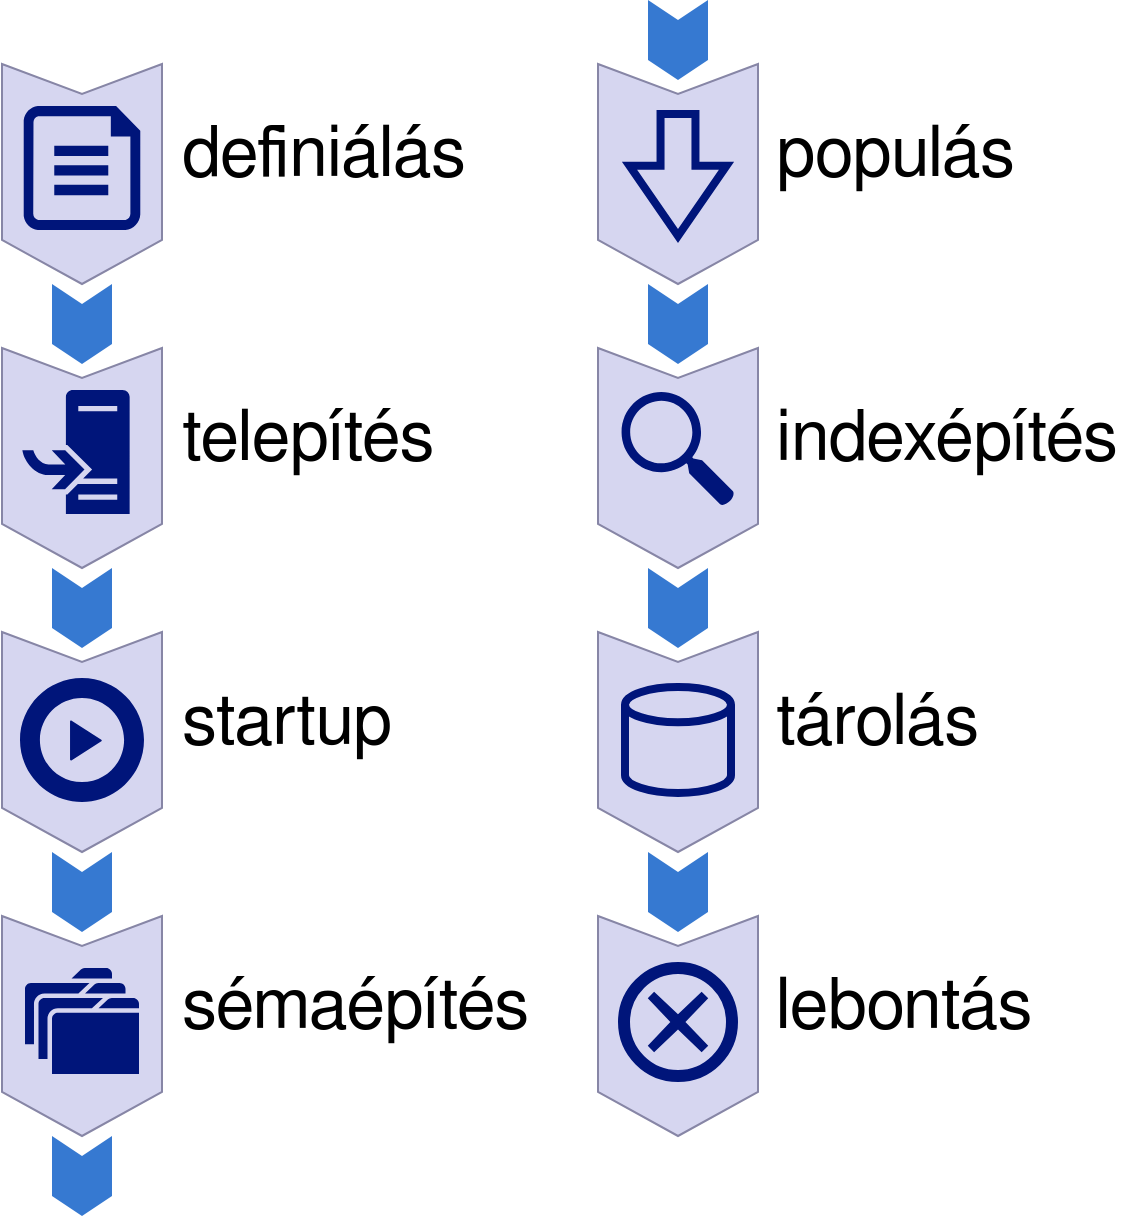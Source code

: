 <mxfile version="22.1.2" type="device">
  <diagram name="1 oldal" id="DIgVYx_RZ0v3rWbxZUPh">
    <mxGraphModel dx="1434" dy="962" grid="0" gridSize="10" guides="1" tooltips="1" connect="1" arrows="1" fold="1" page="1" pageScale="1" pageWidth="827" pageHeight="1169" math="0" shadow="0">
      <root>
        <mxCell id="0" />
        <mxCell id="1" parent="0" />
        <mxCell id="aLR71DNiDiqWkbLxoKwF-1" value="" style="html=1;shadow=0;dashed=0;align=center;verticalAlign=middle;shape=mxgraph.arrows2.arrow;dy=0;dx=22;notch=15;direction=south;fillColor=#D6D6F0;strokeColor=#8786A6;" parent="1" vertex="1">
          <mxGeometry x="162" y="200" width="80" height="110" as="geometry" />
        </mxCell>
        <mxCell id="aLR71DNiDiqWkbLxoKwF-4" value="definiálás" style="text;strokeColor=none;fillColor=none;html=1;fontSize=35;fontStyle=0;verticalAlign=middle;align=left;fontFamily=FreeSans;horizontal=1;" parent="1" vertex="1">
          <mxGeometry x="250" y="212" width="180" height="65" as="geometry" />
        </mxCell>
        <mxCell id="aLR71DNiDiqWkbLxoKwF-8" value="" style="html=1;shadow=0;dashed=0;align=center;verticalAlign=middle;shape=mxgraph.arrows2.arrow;dy=0;dx=22;notch=15;direction=south;fillColor=#D6D6F0;strokeColor=#8786A6;" parent="1" vertex="1">
          <mxGeometry x="162" y="342" width="80" height="110" as="geometry" />
        </mxCell>
        <mxCell id="aLR71DNiDiqWkbLxoKwF-9" value="" style="html=1;shadow=0;dashed=0;align=center;verticalAlign=middle;shape=mxgraph.arrows2.arrow;dy=0;dx=10;notch=10;direction=south;labelBackgroundColor=none;strokeColor=none;fillColor=#3679D1;" parent="1" vertex="1">
          <mxGeometry x="187" y="310" width="30" height="40" as="geometry" />
        </mxCell>
        <mxCell id="aLR71DNiDiqWkbLxoKwF-10" value="telepítés" style="text;strokeColor=none;fillColor=none;html=1;fontSize=35;fontStyle=0;verticalAlign=middle;align=left;fontFamily=FreeSans;horizontal=1;" parent="1" vertex="1">
          <mxGeometry x="250" y="354" width="180" height="65" as="geometry" />
        </mxCell>
        <mxCell id="aLR71DNiDiqWkbLxoKwF-13" value="" style="html=1;shadow=0;dashed=0;align=center;verticalAlign=middle;shape=mxgraph.arrows2.arrow;dy=0;dx=22;notch=15;direction=south;fillColor=#D6D6F0;strokeColor=#8786A6;" parent="1" vertex="1">
          <mxGeometry x="162" y="484" width="80" height="110" as="geometry" />
        </mxCell>
        <mxCell id="aLR71DNiDiqWkbLxoKwF-14" value="" style="html=1;shadow=0;dashed=0;align=center;verticalAlign=middle;shape=mxgraph.arrows2.arrow;dy=0;dx=10;notch=10;direction=south;labelBackgroundColor=none;strokeColor=none;fillColor=#3679D1;" parent="1" vertex="1">
          <mxGeometry x="187" y="452" width="30" height="40" as="geometry" />
        </mxCell>
        <mxCell id="aLR71DNiDiqWkbLxoKwF-15" value="startup" style="text;strokeColor=none;fillColor=none;html=1;fontSize=35;fontStyle=0;verticalAlign=middle;align=left;fontFamily=FreeSans;horizontal=1;" parent="1" vertex="1">
          <mxGeometry x="250" y="496" width="180" height="65" as="geometry" />
        </mxCell>
        <mxCell id="aLR71DNiDiqWkbLxoKwF-16" value="" style="html=1;shadow=0;dashed=0;align=center;verticalAlign=middle;shape=mxgraph.arrows2.arrow;dy=0;dx=22;notch=15;direction=south;fillColor=#D6D6F0;strokeColor=#8786A6;" parent="1" vertex="1">
          <mxGeometry x="162" y="626" width="80" height="110" as="geometry" />
        </mxCell>
        <mxCell id="aLR71DNiDiqWkbLxoKwF-17" value="" style="html=1;shadow=0;dashed=0;align=center;verticalAlign=middle;shape=mxgraph.arrows2.arrow;dy=0;dx=10;notch=10;direction=south;labelBackgroundColor=none;strokeColor=none;fillColor=#3679D1;" parent="1" vertex="1">
          <mxGeometry x="187" y="594" width="30" height="40" as="geometry" />
        </mxCell>
        <mxCell id="aLR71DNiDiqWkbLxoKwF-18" value="sémaépítés" style="text;strokeColor=none;fillColor=none;html=1;fontSize=35;fontStyle=0;verticalAlign=middle;align=left;fontFamily=FreeSans;horizontal=1;" parent="1" vertex="1">
          <mxGeometry x="250" y="638" width="180" height="65" as="geometry" />
        </mxCell>
        <mxCell id="aLR71DNiDiqWkbLxoKwF-20" value="" style="html=1;shadow=0;dashed=0;align=center;verticalAlign=middle;shape=mxgraph.arrows2.arrow;dy=0;dx=22;notch=15;direction=south;fillColor=#D6D6F0;strokeColor=#8786A6;" parent="1" vertex="1">
          <mxGeometry x="460" y="200" width="80" height="110" as="geometry" />
        </mxCell>
        <mxCell id="aLR71DNiDiqWkbLxoKwF-21" value="populás" style="text;strokeColor=none;fillColor=none;html=1;fontSize=35;fontStyle=0;verticalAlign=middle;align=left;fontFamily=FreeSans;horizontal=1;" parent="1" vertex="1">
          <mxGeometry x="547" y="212" width="180" height="65" as="geometry" />
        </mxCell>
        <mxCell id="aLR71DNiDiqWkbLxoKwF-22" value="" style="html=1;shadow=0;dashed=0;align=center;verticalAlign=middle;shape=mxgraph.arrows2.arrow;dy=0;dx=22;notch=15;direction=south;fillColor=#D6D6F0;strokeColor=#8786A6;" parent="1" vertex="1">
          <mxGeometry x="460" y="342" width="80" height="110" as="geometry" />
        </mxCell>
        <mxCell id="aLR71DNiDiqWkbLxoKwF-23" value="" style="html=1;shadow=0;dashed=0;align=center;verticalAlign=middle;shape=mxgraph.arrows2.arrow;dy=0;dx=10;notch=10;direction=south;labelBackgroundColor=none;strokeColor=none;fillColor=#3679D1;" parent="1" vertex="1">
          <mxGeometry x="485" y="310" width="30" height="40" as="geometry" />
        </mxCell>
        <mxCell id="aLR71DNiDiqWkbLxoKwF-24" value="indexépítés" style="text;strokeColor=none;fillColor=none;html=1;fontSize=35;fontStyle=0;verticalAlign=middle;align=left;fontFamily=FreeSans;horizontal=1;" parent="1" vertex="1">
          <mxGeometry x="547" y="354" width="180" height="65" as="geometry" />
        </mxCell>
        <mxCell id="aLR71DNiDiqWkbLxoKwF-25" value="" style="html=1;shadow=0;dashed=0;align=center;verticalAlign=middle;shape=mxgraph.arrows2.arrow;dy=0;dx=22;notch=15;direction=south;fillColor=#D6D6F0;strokeColor=#8786A6;" parent="1" vertex="1">
          <mxGeometry x="460" y="484" width="80" height="110" as="geometry" />
        </mxCell>
        <mxCell id="aLR71DNiDiqWkbLxoKwF-26" value="" style="html=1;shadow=0;dashed=0;align=center;verticalAlign=middle;shape=mxgraph.arrows2.arrow;dy=0;dx=10;notch=10;direction=south;labelBackgroundColor=none;strokeColor=none;fillColor=#3679D1;" parent="1" vertex="1">
          <mxGeometry x="485" y="452" width="30" height="40" as="geometry" />
        </mxCell>
        <mxCell id="aLR71DNiDiqWkbLxoKwF-27" value="tárolás" style="text;strokeColor=none;fillColor=none;html=1;fontSize=35;fontStyle=0;verticalAlign=middle;align=left;fontFamily=FreeSans;horizontal=1;" parent="1" vertex="1">
          <mxGeometry x="547" y="496" width="180" height="65" as="geometry" />
        </mxCell>
        <mxCell id="aLR71DNiDiqWkbLxoKwF-28" value="" style="html=1;shadow=0;dashed=0;align=center;verticalAlign=middle;shape=mxgraph.arrows2.arrow;dy=0;dx=22;notch=15;direction=south;fillColor=#D6D6F0;strokeColor=#8786A6;" parent="1" vertex="1">
          <mxGeometry x="460" y="626" width="80" height="110" as="geometry" />
        </mxCell>
        <mxCell id="aLR71DNiDiqWkbLxoKwF-29" value="" style="html=1;shadow=0;dashed=0;align=center;verticalAlign=middle;shape=mxgraph.arrows2.arrow;dy=0;dx=10;notch=10;direction=south;labelBackgroundColor=none;strokeColor=none;fillColor=#3679D1;" parent="1" vertex="1">
          <mxGeometry x="485" y="594" width="30" height="40" as="geometry" />
        </mxCell>
        <mxCell id="aLR71DNiDiqWkbLxoKwF-30" value="lebontás" style="text;strokeColor=none;fillColor=none;html=1;fontSize=35;fontStyle=0;verticalAlign=middle;align=left;fontFamily=FreeSans;horizontal=1;" parent="1" vertex="1">
          <mxGeometry x="547" y="638" width="180" height="65" as="geometry" />
        </mxCell>
        <mxCell id="aLR71DNiDiqWkbLxoKwF-33" value="" style="sketch=0;aspect=fixed;pointerEvents=1;shadow=0;dashed=0;html=1;strokeColor=none;labelPosition=center;verticalLabelPosition=bottom;verticalAlign=top;align=center;fillColor=#00157A;shape=mxgraph.azure.file" parent="1" vertex="1">
          <mxGeometry x="172.86" y="221" width="58.28" height="62" as="geometry" />
        </mxCell>
        <mxCell id="aLR71DNiDiqWkbLxoKwF-34" value="" style="sketch=0;pointerEvents=1;shadow=0;dashed=0;html=1;strokeColor=none;fillColor=#00157A;labelPosition=center;verticalLabelPosition=bottom;verticalAlign=top;outlineConnect=0;align=center;shape=mxgraph.office.concepts.install;" parent="1" vertex="1">
          <mxGeometry x="172.17" y="363" width="53.65" height="62" as="geometry" />
        </mxCell>
        <mxCell id="aLR71DNiDiqWkbLxoKwF-36" value="" style="sketch=0;html=1;aspect=fixed;strokeColor=none;shadow=0;fillColor=#00157A;verticalAlign=top;labelPosition=center;verticalLabelPosition=bottom;shape=mxgraph.gcp2.play_start" parent="1" vertex="1">
          <mxGeometry x="171" y="507" width="62" height="62" as="geometry" />
        </mxCell>
        <mxCell id="aLR71DNiDiqWkbLxoKwF-38" value="" style="sketch=0;pointerEvents=1;shadow=0;dashed=0;html=1;strokeColor=none;fillColor=#00157A;labelPosition=center;verticalLabelPosition=bottom;verticalAlign=top;outlineConnect=0;align=center;shape=mxgraph.office.concepts.folders;" parent="1" vertex="1">
          <mxGeometry x="173.5" y="652" width="57" height="53" as="geometry" />
        </mxCell>
        <mxCell id="aLR71DNiDiqWkbLxoKwF-39" value="" style="strokeWidth=4;html=1;shape=mxgraph.flowchart.database;whiteSpace=wrap;strokeColor=#00157A;fillColor=none;" parent="1" vertex="1">
          <mxGeometry x="473.5" y="511.5" width="53" height="53" as="geometry" />
        </mxCell>
        <mxCell id="aLR71DNiDiqWkbLxoKwF-45" value="" style="points=[[0.145,0.145,0],[0.5,0,0],[0.855,0.145,0],[1,0.5,0],[0.855,0.855,0],[0.5,1,0],[0.145,0.855,0],[0,0.5,0]];shape=mxgraph.bpmn.event;html=1;verticalLabelPosition=bottom;labelBackgroundColor=#ffffff;verticalAlign=top;align=center;perimeter=ellipsePerimeter;outlineConnect=0;aspect=fixed;outline=end;symbol=cancel;fillColor=none;strokeWidth=2;strokeColor=#00157A;" parent="1" vertex="1">
          <mxGeometry x="473" y="652" width="54" height="54" as="geometry" />
        </mxCell>
        <mxCell id="aLR71DNiDiqWkbLxoKwF-46" value="" style="sketch=0;html=1;aspect=fixed;strokeColor=none;shadow=0;fillColor=#00157A;verticalAlign=top;labelPosition=center;verticalLabelPosition=bottom;shape=mxgraph.gcp2.search" parent="1" vertex="1">
          <mxGeometry x="471.78" y="364" width="56.44" height="57" as="geometry" />
        </mxCell>
        <mxCell id="aLR71DNiDiqWkbLxoKwF-47" value="" style="html=1;shadow=0;dashed=0;align=center;verticalAlign=middle;shape=mxgraph.arrows2.arrow;dy=0.64;dx=35.13;direction=south;notch=0;strokeWidth=4;strokeColor=#00157A;fillColor=none;" parent="1" vertex="1">
          <mxGeometry x="475.75" y="225" width="48.5" height="61" as="geometry" />
        </mxCell>
        <mxCell id="eDFwI6hHwwom7YnC2LUt-1" value="" style="html=1;shadow=0;dashed=0;align=center;verticalAlign=middle;shape=mxgraph.arrows2.arrow;dy=0;dx=10;notch=10;direction=south;labelBackgroundColor=none;strokeColor=none;fillColor=#3679D1;" vertex="1" parent="1">
          <mxGeometry x="187" y="736" width="30" height="40" as="geometry" />
        </mxCell>
        <mxCell id="eDFwI6hHwwom7YnC2LUt-2" value="" style="html=1;shadow=0;dashed=0;align=center;verticalAlign=middle;shape=mxgraph.arrows2.arrow;dy=0;dx=10;notch=10;direction=south;labelBackgroundColor=none;strokeColor=none;fillColor=#3679D1;" vertex="1" parent="1">
          <mxGeometry x="485" y="168" width="30" height="40" as="geometry" />
        </mxCell>
      </root>
    </mxGraphModel>
  </diagram>
</mxfile>

